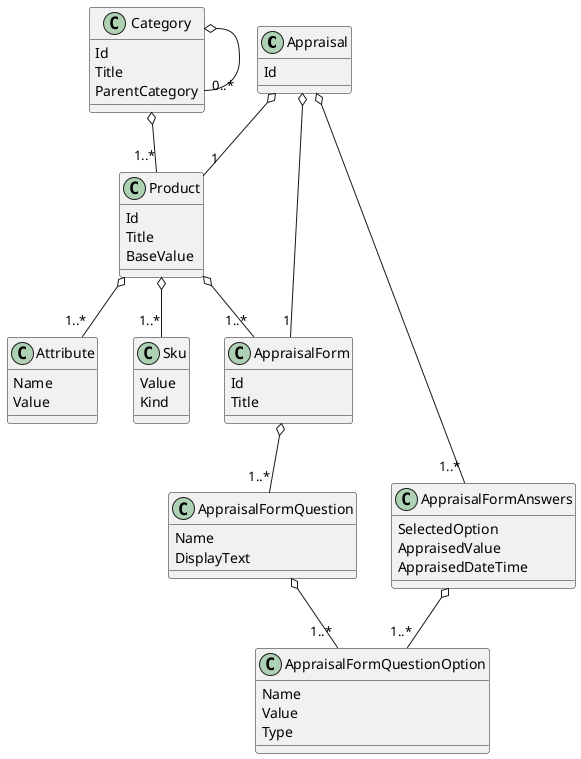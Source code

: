 
@startuml

'Appraisal Domain Model

Appraisal o--"1"Product
Appraisal o--"1"AppraisalForm
Appraisal o--"1..*"AppraisalFormAnswers
AppraisalFormAnswers o--"1..*"AppraisalFormQuestionOption
Category o--"0..*"Category
Category o--"1..*"Product
Product o--"1..*"Sku
Product o--"1..*"AppraisalForm
Product o--"1..*"Attribute
AppraisalForm o--"1..*"AppraisalFormQuestion
AppraisalFormQuestion o--"1..*"AppraisalFormQuestionOption

class Appraisal
{
    Id
}
class AppraisalFormAnswers    
{
    SelectedOption
    AppraisedValue 
    AppraisedDateTime 
}

class Category {
    Id
    Title
    ParentCategory
}
class Product
{
    Id
    Title
    BaseValue
}
class Sku
{
    Value
    Kind
}
class Attribute
{
    Name
    Value
}
class AppraisalForm
{
    Id
    Title
 }

class AppraisalFormQuestion
{
    Name
    DisplayText
}

class AppraisalFormQuestionOption
{
  Name
  Value
  Type
}
@enduml